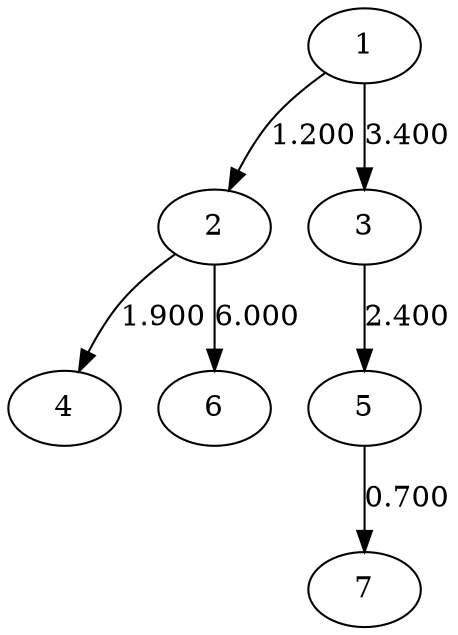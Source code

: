 digraph g{
1 -> 2 [label = "1.200", weight = "1.200"];
1 -> 3 [label = "3.400", weight = "3.400"];
2 -> 4 [label = "1.900", weight = "1.900"];
2 -> 6 [label = "6.000", weight = "6.000"];
3 -> 5 [label = "2.400", weight = "2.400"];
5 -> 7 [label = "0.700", weight = "0.700"];
}